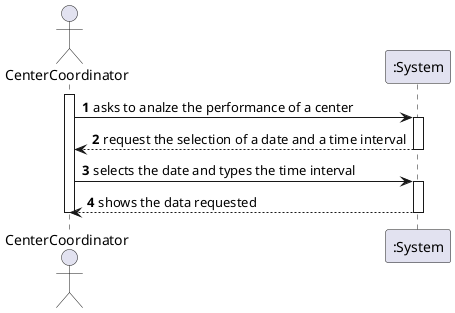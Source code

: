 @startuml

autonumber
actor "CenterCoordinator" as CC

activate CC

CC -> ":System" : asks to analze the performance of a center

activate ":System"
":System" --> CC : request the selection of a date and a time interval
deactivate ":System"
CC -> ":System" : selects the date and types the time interval

activate ":System"
":System" --> CC : shows the data requested
deactivate ":System"


deactivate CC

@enduml